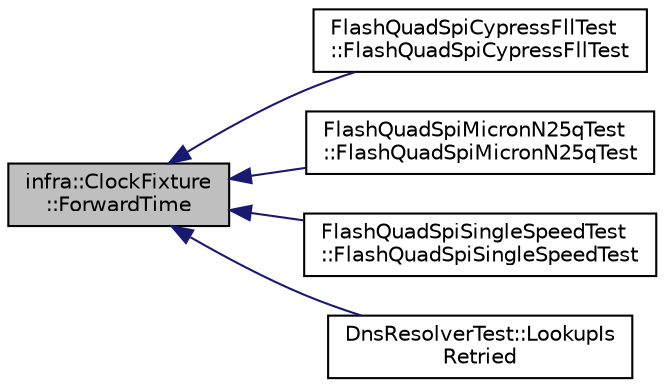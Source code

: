 digraph "infra::ClockFixture::ForwardTime"
{
 // INTERACTIVE_SVG=YES
  edge [fontname="Helvetica",fontsize="10",labelfontname="Helvetica",labelfontsize="10"];
  node [fontname="Helvetica",fontsize="10",shape=record];
  rankdir="LR";
  Node16 [label="infra::ClockFixture\l::ForwardTime",height=0.2,width=0.4,color="black", fillcolor="grey75", style="filled", fontcolor="black"];
  Node16 -> Node17 [dir="back",color="midnightblue",fontsize="10",style="solid",fontname="Helvetica"];
  Node17 [label="FlashQuadSpiCypressFllTest\l::FlashQuadSpiCypressFllTest",height=0.2,width=0.4,color="black", fillcolor="white", style="filled",URL="$da/de1/class_flash_quad_spi_cypress_fll_test.html#a7887bcbdc50497652e276ac9782138eb"];
  Node16 -> Node18 [dir="back",color="midnightblue",fontsize="10",style="solid",fontname="Helvetica"];
  Node18 [label="FlashQuadSpiMicronN25qTest\l::FlashQuadSpiMicronN25qTest",height=0.2,width=0.4,color="black", fillcolor="white", style="filled",URL="$df/d51/class_flash_quad_spi_micron_n25q_test.html#ad4251a3dca11d40b77b76c4931117690"];
  Node16 -> Node19 [dir="back",color="midnightblue",fontsize="10",style="solid",fontname="Helvetica"];
  Node19 [label="FlashQuadSpiSingleSpeedTest\l::FlashQuadSpiSingleSpeedTest",height=0.2,width=0.4,color="black", fillcolor="white", style="filled",URL="$d2/d89/class_flash_quad_spi_single_speed_test.html#a88f271718f84d88abbcd1d03c6f21f41"];
  Node16 -> Node20 [dir="back",color="midnightblue",fontsize="10",style="solid",fontname="Helvetica"];
  Node20 [label="DnsResolverTest::LookupIs\lRetried",height=0.2,width=0.4,color="black", fillcolor="white", style="filled",URL="$dd/d31/class_dns_resolver_test.html#afeae942858bcd81d5db1547252ecab80"];
}
